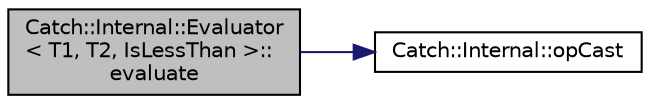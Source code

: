 digraph "Catch::Internal::Evaluator&lt; T1, T2, IsLessThan &gt;::evaluate"
{
  edge [fontname="Helvetica",fontsize="10",labelfontname="Helvetica",labelfontsize="10"];
  node [fontname="Helvetica",fontsize="10",shape=record];
  rankdir="LR";
  Node1 [label="Catch::Internal::Evaluator\l\< T1, T2, IsLessThan \>::\levaluate",height=0.2,width=0.4,color="black", fillcolor="grey75", style="filled" fontcolor="black"];
  Node1 -> Node2 [color="midnightblue",fontsize="10",style="solid",fontname="Helvetica"];
  Node2 [label="Catch::Internal::opCast",height=0.2,width=0.4,color="black", fillcolor="white", style="filled",URL="$namespace_catch_1_1_internal.html#adde98c1a650e94615e2b37ab0b3734e2"];
}
